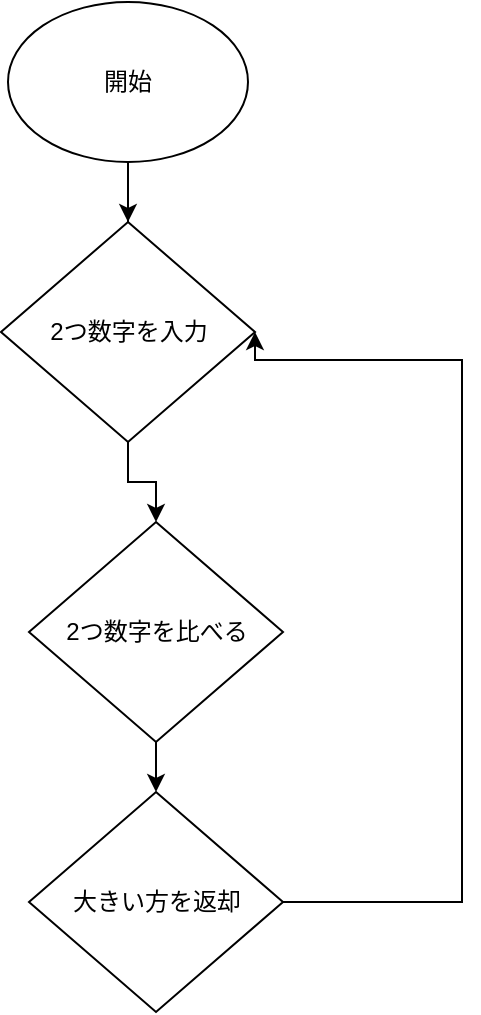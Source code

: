 <mxfile version="11.3.0" type="github" pages="1"><diagram id="uKonFKe3oL0xxxHAgDh9" name="Page-1"><mxGraphModel dx="858" dy="419" grid="1" gridSize="10" guides="1" tooltips="1" connect="1" arrows="1" fold="1" page="1" pageScale="1" pageWidth="827" pageHeight="1169" math="0" shadow="0"><root><mxCell id="0"/><mxCell id="1" parent="0"/><mxCell id="Y1KuCvGGB5G07oYM28bc-4" value="" style="edgeStyle=orthogonalEdgeStyle;rounded=0;orthogonalLoop=1;jettySize=auto;html=1;" edge="1" parent="1" source="Y1KuCvGGB5G07oYM28bc-6"><mxGeometry relative="1" as="geometry"><mxPoint x="353" y="180" as="targetPoint"/></mxGeometry></mxCell><mxCell id="Y1KuCvGGB5G07oYM28bc-2" value="開始" style="ellipse;whiteSpace=wrap;html=1;" vertex="1" parent="1"><mxGeometry x="293" y="20" width="120" height="80" as="geometry"/></mxCell><mxCell id="Y1KuCvGGB5G07oYM28bc-8" value="" style="edgeStyle=orthogonalEdgeStyle;rounded=0;orthogonalLoop=1;jettySize=auto;html=1;" edge="1" parent="1" source="Y1KuCvGGB5G07oYM28bc-6" target="Y1KuCvGGB5G07oYM28bc-7"><mxGeometry relative="1" as="geometry"/></mxCell><mxCell id="Y1KuCvGGB5G07oYM28bc-13" value="" style="edgeStyle=orthogonalEdgeStyle;rounded=0;orthogonalLoop=1;jettySize=auto;html=1;" edge="1" parent="1" source="Y1KuCvGGB5G07oYM28bc-7" target="Y1KuCvGGB5G07oYM28bc-12"><mxGeometry relative="1" as="geometry"/></mxCell><mxCell id="Y1KuCvGGB5G07oYM28bc-7" value="2つ数字を比べる" style="rhombus;whiteSpace=wrap;html=1;" vertex="1" parent="1"><mxGeometry x="303.5" y="280" width="127" height="110" as="geometry"/></mxCell><mxCell id="Y1KuCvGGB5G07oYM28bc-15" value="" style="edgeStyle=orthogonalEdgeStyle;rounded=0;orthogonalLoop=1;jettySize=auto;html=1;entryX=1;entryY=0.5;entryDx=0;entryDy=0;" edge="1" parent="1" source="Y1KuCvGGB5G07oYM28bc-12" target="Y1KuCvGGB5G07oYM28bc-6"><mxGeometry relative="1" as="geometry"><mxPoint x="511" y="190" as="targetPoint"/><Array as="points"><mxPoint x="520" y="470"/><mxPoint x="520" y="199"/></Array></mxGeometry></mxCell><mxCell id="Y1KuCvGGB5G07oYM28bc-12" value="大きい方を返却" style="rhombus;whiteSpace=wrap;html=1;" vertex="1" parent="1"><mxGeometry x="303.5" y="415" width="127" height="110" as="geometry"/></mxCell><mxCell id="Y1KuCvGGB5G07oYM28bc-6" value="2つ数字を入力" style="rhombus;whiteSpace=wrap;html=1;" vertex="1" parent="1"><mxGeometry x="289.5" y="130" width="127" height="110" as="geometry"/></mxCell><mxCell id="Y1KuCvGGB5G07oYM28bc-9" value="" style="edgeStyle=orthogonalEdgeStyle;rounded=0;orthogonalLoop=1;jettySize=auto;html=1;" edge="1" parent="1" source="Y1KuCvGGB5G07oYM28bc-2" target="Y1KuCvGGB5G07oYM28bc-6"><mxGeometry relative="1" as="geometry"><mxPoint x="353" y="100" as="sourcePoint"/><mxPoint x="353" y="180" as="targetPoint"/></mxGeometry></mxCell></root></mxGraphModel></diagram></mxfile>